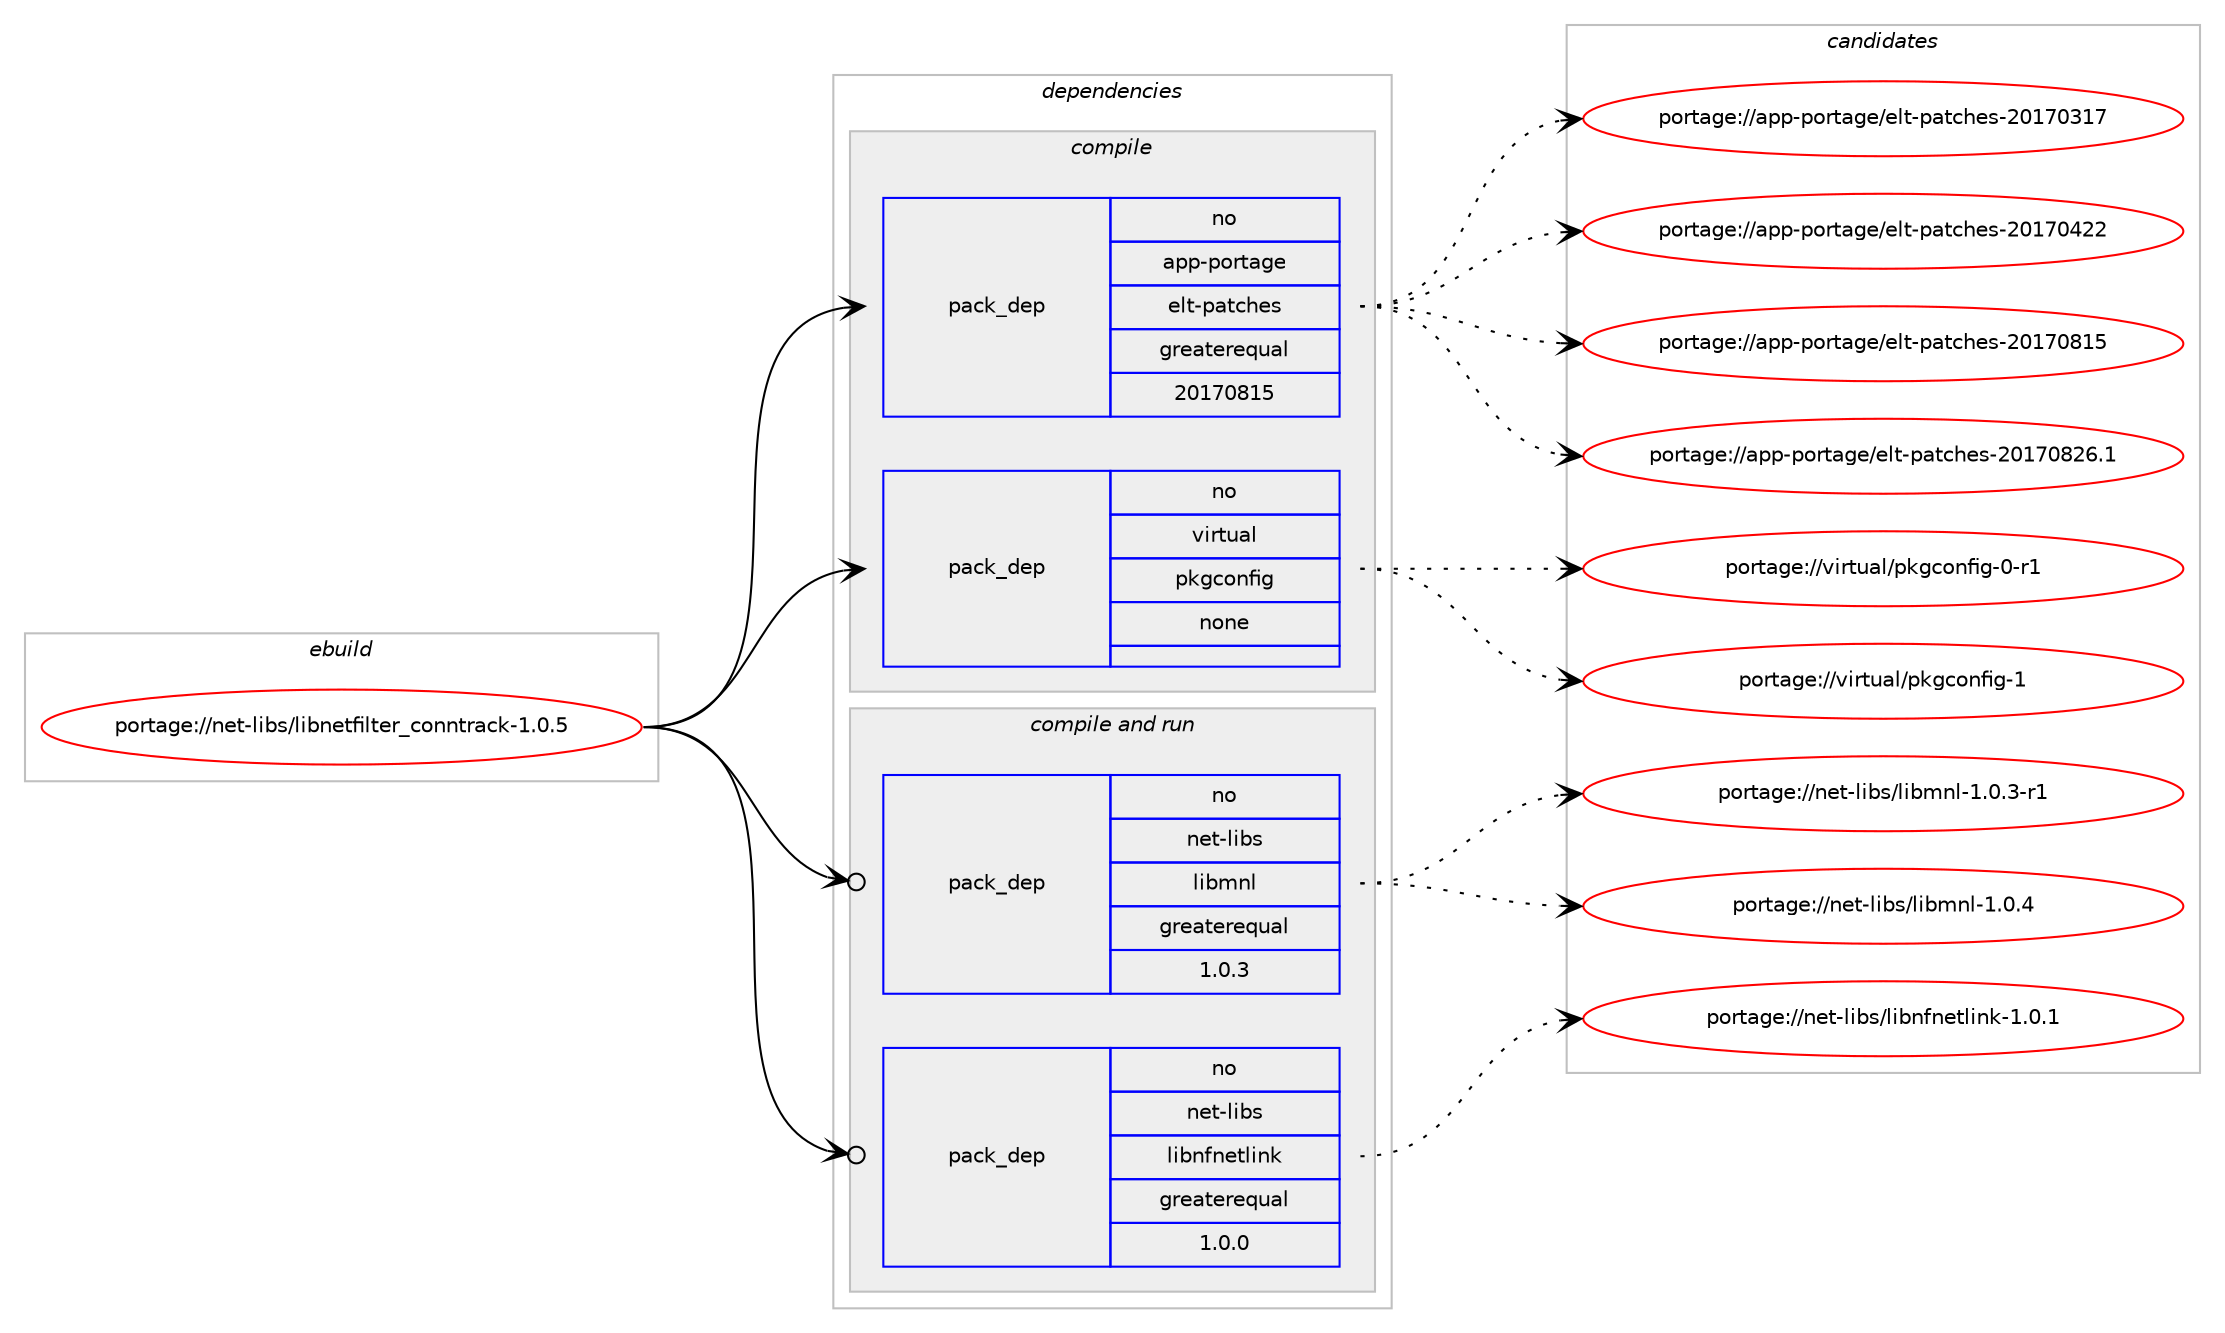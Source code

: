 digraph prolog {

# *************
# Graph options
# *************

newrank=true;
concentrate=true;
compound=true;
graph [rankdir=LR,fontname=Helvetica,fontsize=10,ranksep=1.5];#, ranksep=2.5, nodesep=0.2];
edge  [arrowhead=vee];
node  [fontname=Helvetica,fontsize=10];

# **********
# The ebuild
# **********

subgraph cluster_leftcol {
color=gray;
rank=same;
label=<<i>ebuild</i>>;
id [label="portage://net-libs/libnetfilter_conntrack-1.0.5", color=red, width=4, href="../net-libs/libnetfilter_conntrack-1.0.5.svg"];
}

# ****************
# The dependencies
# ****************

subgraph cluster_midcol {
color=gray;
label=<<i>dependencies</i>>;
subgraph cluster_compile {
fillcolor="#eeeeee";
style=filled;
label=<<i>compile</i>>;
subgraph pack263738 {
dependency359633 [label=<<TABLE BORDER="0" CELLBORDER="1" CELLSPACING="0" CELLPADDING="4" WIDTH="220"><TR><TD ROWSPAN="6" CELLPADDING="30">pack_dep</TD></TR><TR><TD WIDTH="110">no</TD></TR><TR><TD>app-portage</TD></TR><TR><TD>elt-patches</TD></TR><TR><TD>greaterequal</TD></TR><TR><TD>20170815</TD></TR></TABLE>>, shape=none, color=blue];
}
id:e -> dependency359633:w [weight=20,style="solid",arrowhead="vee"];
subgraph pack263739 {
dependency359634 [label=<<TABLE BORDER="0" CELLBORDER="1" CELLSPACING="0" CELLPADDING="4" WIDTH="220"><TR><TD ROWSPAN="6" CELLPADDING="30">pack_dep</TD></TR><TR><TD WIDTH="110">no</TD></TR><TR><TD>virtual</TD></TR><TR><TD>pkgconfig</TD></TR><TR><TD>none</TD></TR><TR><TD></TD></TR></TABLE>>, shape=none, color=blue];
}
id:e -> dependency359634:w [weight=20,style="solid",arrowhead="vee"];
}
subgraph cluster_compileandrun {
fillcolor="#eeeeee";
style=filled;
label=<<i>compile and run</i>>;
subgraph pack263740 {
dependency359635 [label=<<TABLE BORDER="0" CELLBORDER="1" CELLSPACING="0" CELLPADDING="4" WIDTH="220"><TR><TD ROWSPAN="6" CELLPADDING="30">pack_dep</TD></TR><TR><TD WIDTH="110">no</TD></TR><TR><TD>net-libs</TD></TR><TR><TD>libmnl</TD></TR><TR><TD>greaterequal</TD></TR><TR><TD>1.0.3</TD></TR></TABLE>>, shape=none, color=blue];
}
id:e -> dependency359635:w [weight=20,style="solid",arrowhead="odotvee"];
subgraph pack263741 {
dependency359636 [label=<<TABLE BORDER="0" CELLBORDER="1" CELLSPACING="0" CELLPADDING="4" WIDTH="220"><TR><TD ROWSPAN="6" CELLPADDING="30">pack_dep</TD></TR><TR><TD WIDTH="110">no</TD></TR><TR><TD>net-libs</TD></TR><TR><TD>libnfnetlink</TD></TR><TR><TD>greaterequal</TD></TR><TR><TD>1.0.0</TD></TR></TABLE>>, shape=none, color=blue];
}
id:e -> dependency359636:w [weight=20,style="solid",arrowhead="odotvee"];
}
subgraph cluster_run {
fillcolor="#eeeeee";
style=filled;
label=<<i>run</i>>;
}
}

# **************
# The candidates
# **************

subgraph cluster_choices {
rank=same;
color=gray;
label=<<i>candidates</i>>;

subgraph choice263738 {
color=black;
nodesep=1;
choiceportage97112112451121111141169710310147101108116451129711699104101115455048495548514955 [label="portage://app-portage/elt-patches-20170317", color=red, width=4,href="../app-portage/elt-patches-20170317.svg"];
choiceportage97112112451121111141169710310147101108116451129711699104101115455048495548525050 [label="portage://app-portage/elt-patches-20170422", color=red, width=4,href="../app-portage/elt-patches-20170422.svg"];
choiceportage97112112451121111141169710310147101108116451129711699104101115455048495548564953 [label="portage://app-portage/elt-patches-20170815", color=red, width=4,href="../app-portage/elt-patches-20170815.svg"];
choiceportage971121124511211111411697103101471011081164511297116991041011154550484955485650544649 [label="portage://app-portage/elt-patches-20170826.1", color=red, width=4,href="../app-portage/elt-patches-20170826.1.svg"];
dependency359633:e -> choiceportage97112112451121111141169710310147101108116451129711699104101115455048495548514955:w [style=dotted,weight="100"];
dependency359633:e -> choiceportage97112112451121111141169710310147101108116451129711699104101115455048495548525050:w [style=dotted,weight="100"];
dependency359633:e -> choiceportage97112112451121111141169710310147101108116451129711699104101115455048495548564953:w [style=dotted,weight="100"];
dependency359633:e -> choiceportage971121124511211111411697103101471011081164511297116991041011154550484955485650544649:w [style=dotted,weight="100"];
}
subgraph choice263739 {
color=black;
nodesep=1;
choiceportage11810511411611797108471121071039911111010210510345484511449 [label="portage://virtual/pkgconfig-0-r1", color=red, width=4,href="../virtual/pkgconfig-0-r1.svg"];
choiceportage1181051141161179710847112107103991111101021051034549 [label="portage://virtual/pkgconfig-1", color=red, width=4,href="../virtual/pkgconfig-1.svg"];
dependency359634:e -> choiceportage11810511411611797108471121071039911111010210510345484511449:w [style=dotted,weight="100"];
dependency359634:e -> choiceportage1181051141161179710847112107103991111101021051034549:w [style=dotted,weight="100"];
}
subgraph choice263740 {
color=black;
nodesep=1;
choiceportage110101116451081059811547108105981091101084549464846514511449 [label="portage://net-libs/libmnl-1.0.3-r1", color=red, width=4,href="../net-libs/libmnl-1.0.3-r1.svg"];
choiceportage11010111645108105981154710810598109110108454946484652 [label="portage://net-libs/libmnl-1.0.4", color=red, width=4,href="../net-libs/libmnl-1.0.4.svg"];
dependency359635:e -> choiceportage110101116451081059811547108105981091101084549464846514511449:w [style=dotted,weight="100"];
dependency359635:e -> choiceportage11010111645108105981154710810598109110108454946484652:w [style=dotted,weight="100"];
}
subgraph choice263741 {
color=black;
nodesep=1;
choiceportage11010111645108105981154710810598110102110101116108105110107454946484649 [label="portage://net-libs/libnfnetlink-1.0.1", color=red, width=4,href="../net-libs/libnfnetlink-1.0.1.svg"];
dependency359636:e -> choiceportage11010111645108105981154710810598110102110101116108105110107454946484649:w [style=dotted,weight="100"];
}
}

}
